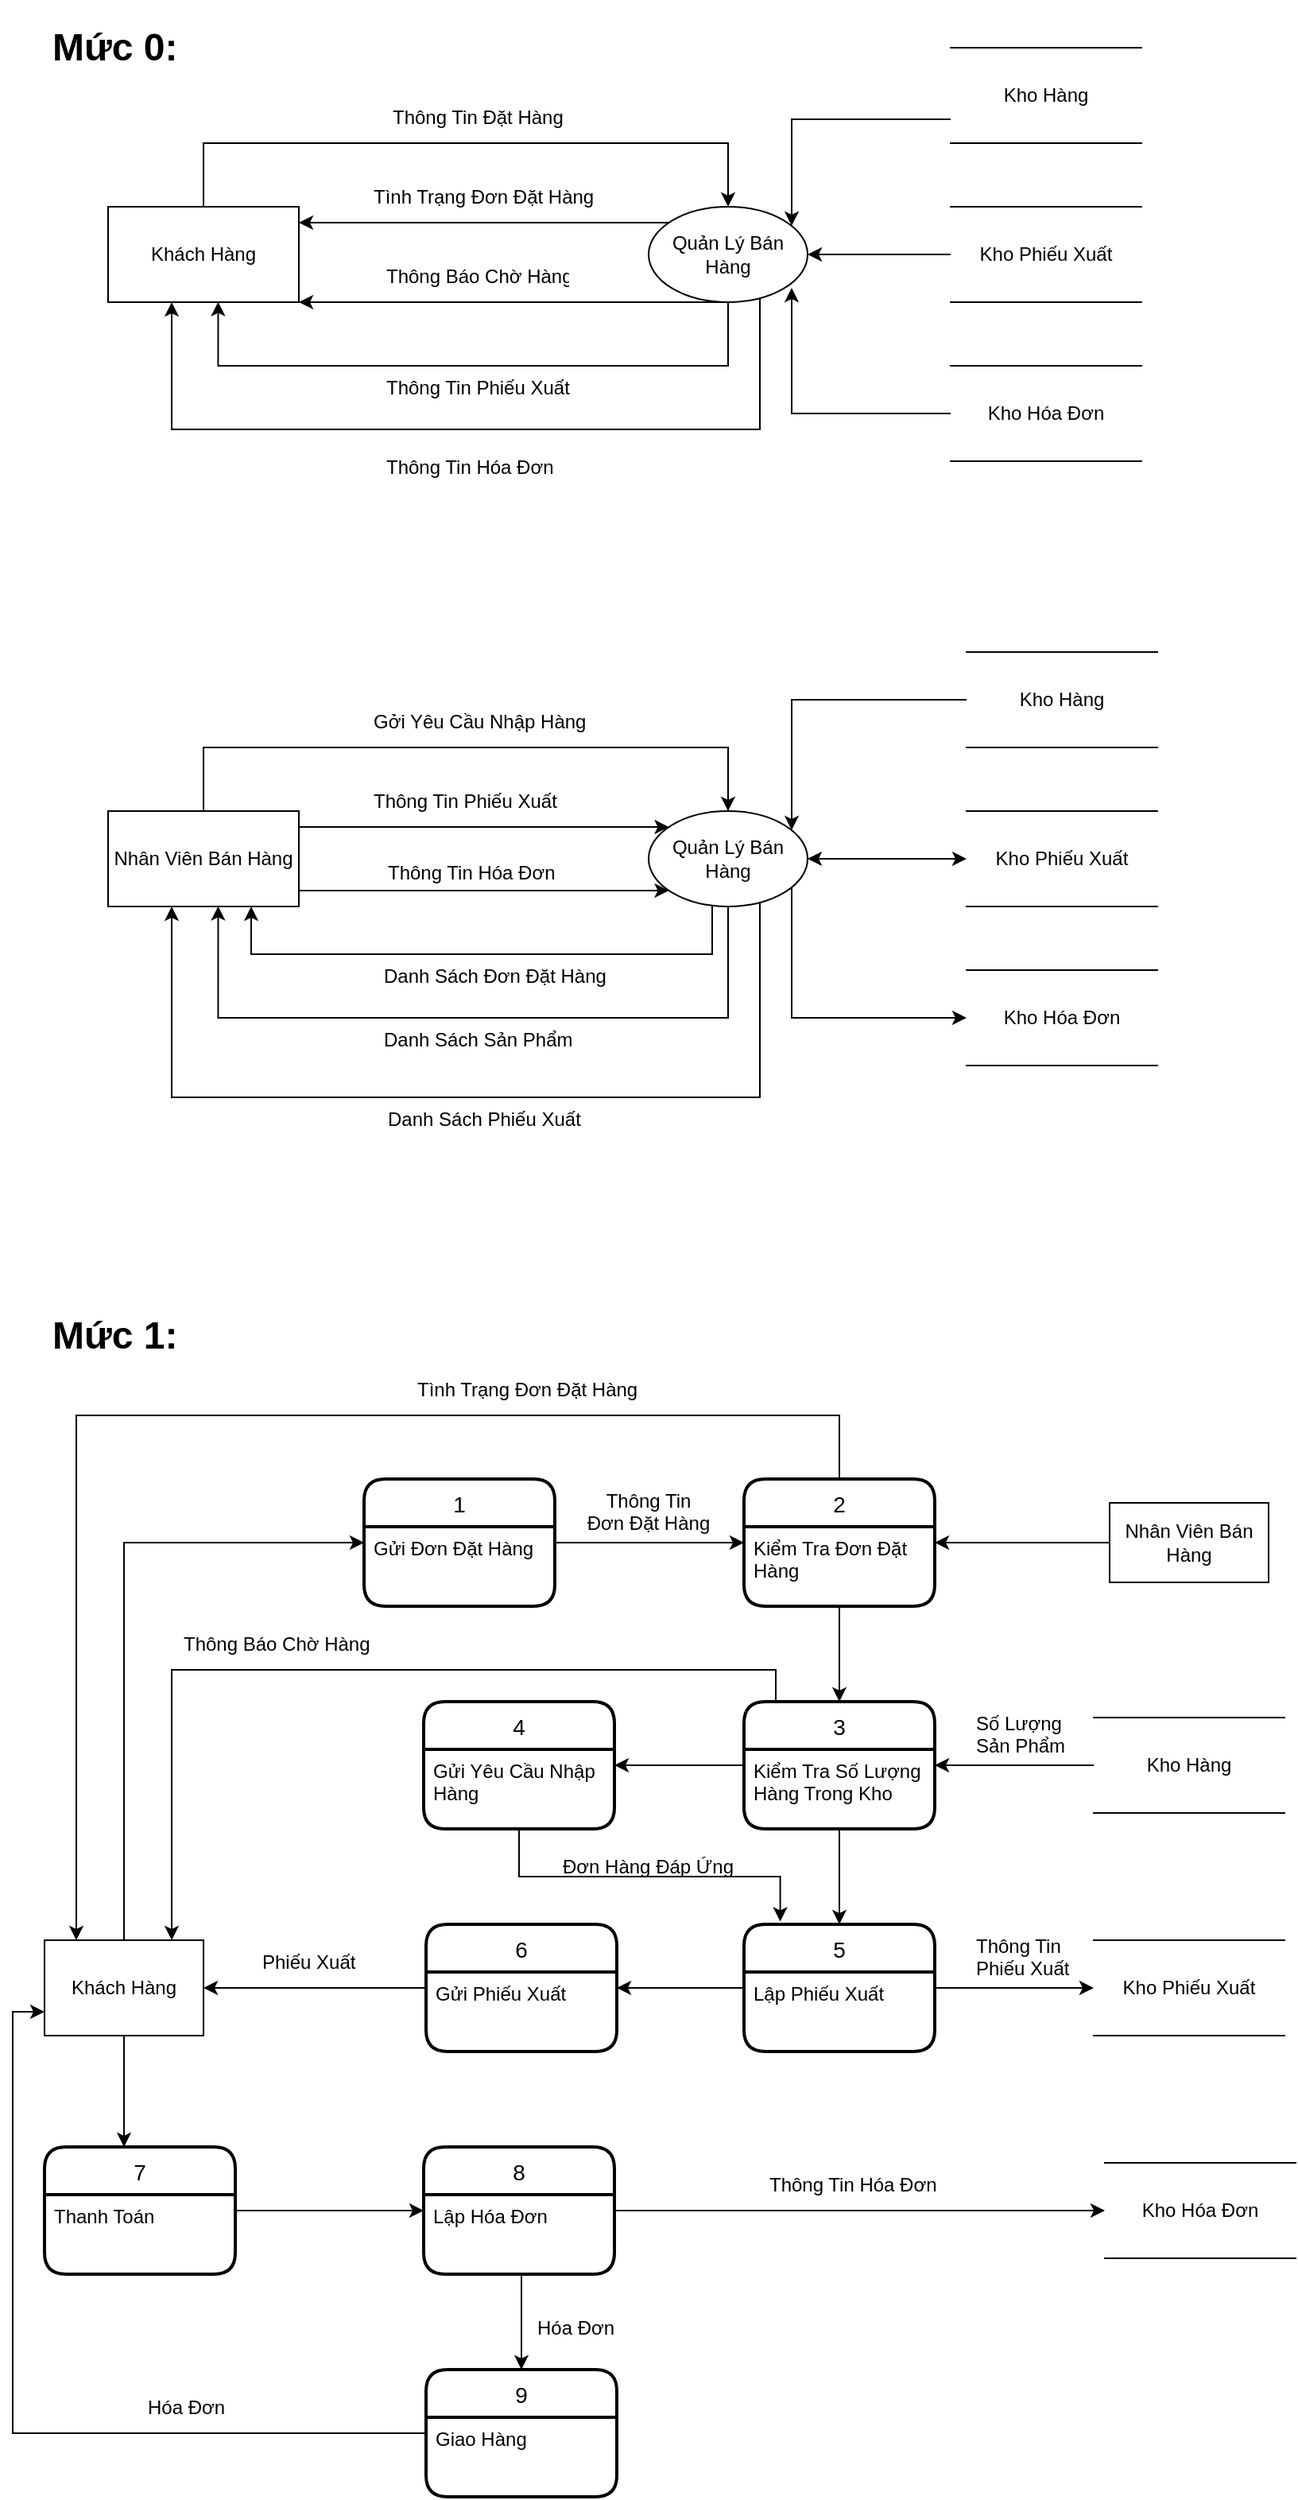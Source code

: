 <mxfile version="13.9.1" type="google"><diagram id="1GgOKJ1tP2V7kHkG7qD0" name="Page-1"><mxGraphModel dx="1038" dy="580" grid="1" gridSize="10" guides="1" tooltips="1" connect="1" arrows="1" fold="1" page="1" pageScale="1" pageWidth="827" pageHeight="1169" math="0" shadow="0"><root><mxCell id="0"/><mxCell id="1" parent="0"/><mxCell id="eS4ihFklPFVEYb8h1PZK-1" value="&lt;h1&gt;Mức 0:&lt;/h1&gt;" style="text;html=1;strokeColor=none;fillColor=none;spacing=5;spacingTop=-20;whiteSpace=wrap;overflow=hidden;rounded=0;" parent="1" vertex="1"><mxGeometry x="40" y="40" width="190" height="30" as="geometry"/></mxCell><mxCell id="eS4ihFklPFVEYb8h1PZK-12" style="edgeStyle=orthogonalEdgeStyle;rounded=0;orthogonalLoop=1;jettySize=auto;html=1;" parent="1" source="eS4ihFklPFVEYb8h1PZK-8" target="eS4ihFklPFVEYb8h1PZK-11" edge="1"><mxGeometry relative="1" as="geometry"><Array as="points"><mxPoint x="140" y="120"/><mxPoint x="470" y="120"/></Array></mxGeometry></mxCell><mxCell id="eS4ihFklPFVEYb8h1PZK-8" value="Khách Hàng" style="rounded=0;whiteSpace=wrap;html=1;" parent="1" vertex="1"><mxGeometry x="80" y="160" width="120" height="60" as="geometry"/></mxCell><mxCell id="eS4ihFklPFVEYb8h1PZK-13" style="edgeStyle=orthogonalEdgeStyle;rounded=0;orthogonalLoop=1;jettySize=auto;html=1;" parent="1" source="eS4ihFklPFVEYb8h1PZK-11" edge="1"><mxGeometry relative="1" as="geometry"><mxPoint x="200" y="170" as="targetPoint"/><Array as="points"><mxPoint x="200" y="170"/></Array></mxGeometry></mxCell><mxCell id="eS4ihFklPFVEYb8h1PZK-15" style="edgeStyle=orthogonalEdgeStyle;rounded=0;orthogonalLoop=1;jettySize=auto;html=1;entryX=0.577;entryY=0.997;entryDx=0;entryDy=0;entryPerimeter=0;" parent="1" source="eS4ihFklPFVEYb8h1PZK-11" target="eS4ihFklPFVEYb8h1PZK-8" edge="1"><mxGeometry relative="1" as="geometry"><Array as="points"><mxPoint x="470" y="260"/><mxPoint x="149" y="260"/></Array></mxGeometry></mxCell><mxCell id="eS4ihFklPFVEYb8h1PZK-16" style="edgeStyle=orthogonalEdgeStyle;rounded=0;orthogonalLoop=1;jettySize=auto;html=1;" parent="1" source="eS4ihFklPFVEYb8h1PZK-11" edge="1"><mxGeometry relative="1" as="geometry"><mxPoint x="120" y="220" as="targetPoint"/><Array as="points"><mxPoint x="490" y="300"/><mxPoint x="120" y="300"/></Array></mxGeometry></mxCell><mxCell id="eS4ihFklPFVEYb8h1PZK-11" value="Quản Lý Bán Hàng" style="ellipse;whiteSpace=wrap;html=1;align=center;" parent="1" vertex="1"><mxGeometry x="420" y="160" width="100" height="60" as="geometry"/></mxCell><mxCell id="eS4ihFklPFVEYb8h1PZK-17" value="Thông Tin Đặt Hàng" style="text;strokeColor=none;fillColor=none;spacingLeft=4;spacingRight=4;overflow=hidden;rotatable=0;points=[[0,0.5],[1,0.5]];portConstraint=eastwest;fontSize=12;" parent="1" vertex="1"><mxGeometry x="253" y="90" width="120" height="30" as="geometry"/></mxCell><mxCell id="eS4ihFklPFVEYb8h1PZK-18" value="Tình Trạng Đơn Đặt Hàng" style="text;strokeColor=none;fillColor=none;spacingLeft=4;spacingRight=4;overflow=hidden;rotatable=0;points=[[0,0.5],[1,0.5]];portConstraint=eastwest;fontSize=12;" parent="1" vertex="1"><mxGeometry x="241" y="140" width="150" height="20" as="geometry"/></mxCell><mxCell id="eS4ihFklPFVEYb8h1PZK-22" value="Thông Tin Phiếu Xuất" style="text;strokeColor=none;fillColor=none;spacingLeft=4;spacingRight=4;overflow=hidden;rotatable=0;points=[[0,0.5],[1,0.5]];portConstraint=eastwest;fontSize=12;" parent="1" vertex="1"><mxGeometry x="249" y="260" width="131" height="20" as="geometry"/></mxCell><mxCell id="eS4ihFklPFVEYb8h1PZK-23" value="Thông Tin Hóa Đơn" style="text;strokeColor=none;fillColor=none;spacingLeft=4;spacingRight=4;overflow=hidden;rotatable=0;points=[[0,0.5],[1,0.5]];portConstraint=eastwest;fontSize=12;" parent="1" vertex="1"><mxGeometry x="249" y="310" width="130" height="30" as="geometry"/></mxCell><mxCell id="eS4ihFklPFVEYb8h1PZK-19" value="Thông Báo Chờ Hàng" style="text;strokeColor=none;fillColor=none;spacingLeft=4;spacingRight=4;overflow=hidden;rotatable=0;points=[[0,0.5],[1,0.5]];portConstraint=eastwest;fontSize=12;" parent="1" vertex="1"><mxGeometry x="249" y="190" width="126" height="20" as="geometry"/></mxCell><mxCell id="eS4ihFklPFVEYb8h1PZK-24" style="edgeStyle=orthogonalEdgeStyle;rounded=0;orthogonalLoop=1;jettySize=auto;html=1;" parent="1" source="eS4ihFklPFVEYb8h1PZK-11" edge="1"><mxGeometry relative="1" as="geometry"><mxPoint x="470" y="220" as="sourcePoint"/><mxPoint x="200" y="220" as="targetPoint"/><Array as="points"><mxPoint x="204" y="220"/></Array></mxGeometry></mxCell><mxCell id="eS4ihFklPFVEYb8h1PZK-27" style="edgeStyle=orthogonalEdgeStyle;rounded=0;orthogonalLoop=1;jettySize=auto;html=1;" parent="1" source="eS4ihFklPFVEYb8h1PZK-25" target="eS4ihFklPFVEYb8h1PZK-11" edge="1"><mxGeometry relative="1" as="geometry"><Array as="points"><mxPoint x="510" y="105"/></Array></mxGeometry></mxCell><mxCell id="eS4ihFklPFVEYb8h1PZK-25" value="Kho Hàng" style="shape=partialRectangle;whiteSpace=wrap;html=1;left=0;right=0;fillColor=none;" parent="1" vertex="1"><mxGeometry x="610" y="60" width="120" height="60" as="geometry"/></mxCell><mxCell id="HGvDGP8BICLL-CMVgt2Q-6" style="edgeStyle=orthogonalEdgeStyle;rounded=0;orthogonalLoop=1;jettySize=auto;html=1;entryX=1;entryY=0.5;entryDx=0;entryDy=0;" edge="1" parent="1" source="eS4ihFklPFVEYb8h1PZK-26" target="eS4ihFklPFVEYb8h1PZK-11"><mxGeometry relative="1" as="geometry"/></mxCell><mxCell id="eS4ihFklPFVEYb8h1PZK-26" value="Kho Phiếu Xuất" style="shape=partialRectangle;whiteSpace=wrap;html=1;left=0;right=0;fillColor=none;" parent="1" vertex="1"><mxGeometry x="610" y="160" width="120" height="60" as="geometry"/></mxCell><mxCell id="eS4ihFklPFVEYb8h1PZK-43" style="edgeStyle=orthogonalEdgeStyle;rounded=0;orthogonalLoop=1;jettySize=auto;html=1;" parent="1" source="eS4ihFklPFVEYb8h1PZK-44" target="eS4ihFklPFVEYb8h1PZK-48" edge="1"><mxGeometry relative="1" as="geometry"><Array as="points"><mxPoint x="140" y="500"/><mxPoint x="470" y="500"/></Array></mxGeometry></mxCell><mxCell id="eS4ihFklPFVEYb8h1PZK-59" style="edgeStyle=orthogonalEdgeStyle;rounded=0;orthogonalLoop=1;jettySize=auto;html=1;" parent="1" source="eS4ihFklPFVEYb8h1PZK-44" target="eS4ihFklPFVEYb8h1PZK-48" edge="1"><mxGeometry relative="1" as="geometry"><Array as="points"><mxPoint x="310" y="550"/><mxPoint x="310" y="550"/></Array></mxGeometry></mxCell><mxCell id="eS4ihFklPFVEYb8h1PZK-66" style="edgeStyle=orthogonalEdgeStyle;rounded=0;orthogonalLoop=1;jettySize=auto;html=1;" parent="1" source="eS4ihFklPFVEYb8h1PZK-44" target="eS4ihFklPFVEYb8h1PZK-48" edge="1"><mxGeometry relative="1" as="geometry"><Array as="points"><mxPoint x="310" y="590"/><mxPoint x="310" y="590"/></Array></mxGeometry></mxCell><mxCell id="eS4ihFklPFVEYb8h1PZK-44" value="Nhân Viên Bán Hàng" style="rounded=0;whiteSpace=wrap;html=1;" parent="1" vertex="1"><mxGeometry x="80" y="540" width="120" height="60" as="geometry"/></mxCell><mxCell id="eS4ihFklPFVEYb8h1PZK-46" style="edgeStyle=orthogonalEdgeStyle;rounded=0;orthogonalLoop=1;jettySize=auto;html=1;entryX=0.577;entryY=0.997;entryDx=0;entryDy=0;entryPerimeter=0;" parent="1" source="eS4ihFklPFVEYb8h1PZK-48" target="eS4ihFklPFVEYb8h1PZK-44" edge="1"><mxGeometry relative="1" as="geometry"><Array as="points"><mxPoint x="470" y="670"/><mxPoint x="149" y="670"/></Array></mxGeometry></mxCell><mxCell id="eS4ihFklPFVEYb8h1PZK-47" style="edgeStyle=orthogonalEdgeStyle;rounded=0;orthogonalLoop=1;jettySize=auto;html=1;" parent="1" source="eS4ihFklPFVEYb8h1PZK-48" edge="1"><mxGeometry relative="1" as="geometry"><mxPoint x="120" y="600" as="targetPoint"/><Array as="points"><mxPoint x="490" y="720"/><mxPoint x="120" y="720"/></Array></mxGeometry></mxCell><mxCell id="eS4ihFklPFVEYb8h1PZK-69" style="edgeStyle=orthogonalEdgeStyle;rounded=0;orthogonalLoop=1;jettySize=auto;html=1;entryX=0.75;entryY=1;entryDx=0;entryDy=0;" parent="1" source="eS4ihFklPFVEYb8h1PZK-48" target="eS4ihFklPFVEYb8h1PZK-44" edge="1"><mxGeometry relative="1" as="geometry"><Array as="points"><mxPoint x="460" y="630"/><mxPoint x="170" y="630"/></Array></mxGeometry></mxCell><mxCell id="HGvDGP8BICLL-CMVgt2Q-8" style="edgeStyle=orthogonalEdgeStyle;rounded=0;orthogonalLoop=1;jettySize=auto;html=1;entryX=0;entryY=0.5;entryDx=0;entryDy=0;" edge="1" parent="1" source="eS4ihFklPFVEYb8h1PZK-48" target="eS4ihFklPFVEYb8h1PZK-64"><mxGeometry relative="1" as="geometry"><Array as="points"><mxPoint x="510" y="670"/></Array></mxGeometry></mxCell><mxCell id="eS4ihFklPFVEYb8h1PZK-48" value="Quản Lý Bán Hàng" style="ellipse;whiteSpace=wrap;html=1;align=center;" parent="1" vertex="1"><mxGeometry x="420" y="540" width="100" height="60" as="geometry"/></mxCell><mxCell id="eS4ihFklPFVEYb8h1PZK-49" value="Thông Tin Phiếu Xuất" style="text;strokeColor=none;fillColor=none;spacingLeft=4;spacingRight=4;overflow=hidden;rotatable=0;points=[[0,0.5],[1,0.5]];portConstraint=eastwest;fontSize=12;" parent="1" vertex="1"><mxGeometry x="241" y="520" width="150" height="20" as="geometry"/></mxCell><mxCell id="eS4ihFklPFVEYb8h1PZK-50" value="Danh Sách Sản Phẩm" style="text;strokeColor=none;fillColor=none;spacingLeft=4;spacingRight=4;overflow=hidden;rotatable=0;points=[[0,0.5],[1,0.5]];portConstraint=eastwest;fontSize=12;" parent="1" vertex="1"><mxGeometry x="247.5" y="670" width="131" height="20" as="geometry"/></mxCell><mxCell id="eS4ihFklPFVEYb8h1PZK-51" value="Danh Sách Phiếu Xuất" style="text;strokeColor=none;fillColor=none;spacingLeft=4;spacingRight=4;overflow=hidden;rotatable=0;points=[[0,0.5],[1,0.5]];portConstraint=eastwest;fontSize=12;" parent="1" vertex="1"><mxGeometry x="250" y="720" width="141" height="30" as="geometry"/></mxCell><mxCell id="eS4ihFklPFVEYb8h1PZK-52" value="Thông Tin Hóa Đơn" style="text;strokeColor=none;fillColor=none;spacingLeft=4;spacingRight=4;overflow=hidden;rotatable=0;points=[[0,0.5],[1,0.5]];portConstraint=eastwest;fontSize=12;" parent="1" vertex="1"><mxGeometry x="250" y="565" width="126" height="20" as="geometry"/></mxCell><mxCell id="eS4ihFklPFVEYb8h1PZK-54" style="edgeStyle=orthogonalEdgeStyle;rounded=0;orthogonalLoop=1;jettySize=auto;html=1;" parent="1" source="eS4ihFklPFVEYb8h1PZK-55" target="eS4ihFklPFVEYb8h1PZK-48" edge="1"><mxGeometry relative="1" as="geometry"><Array as="points"><mxPoint x="510" y="470"/></Array></mxGeometry></mxCell><mxCell id="eS4ihFklPFVEYb8h1PZK-55" value="Kho Hàng" style="shape=partialRectangle;whiteSpace=wrap;html=1;left=0;right=0;fillColor=none;" parent="1" vertex="1"><mxGeometry x="620" y="440" width="120" height="60" as="geometry"/></mxCell><mxCell id="eS4ihFklPFVEYb8h1PZK-57" value="Kho Phiếu Xuất" style="shape=partialRectangle;whiteSpace=wrap;html=1;left=0;right=0;fillColor=none;" parent="1" vertex="1"><mxGeometry x="620" y="540" width="120" height="60" as="geometry"/></mxCell><mxCell id="eS4ihFklPFVEYb8h1PZK-58" value="Gởi Yêu Cầu Nhập Hàng" style="text;strokeColor=none;fillColor=none;spacingLeft=4;spacingRight=4;overflow=hidden;rotatable=0;points=[[0,0.5],[1,0.5]];portConstraint=eastwest;fontSize=12;" parent="1" vertex="1"><mxGeometry x="241" y="470" width="149" height="20" as="geometry"/></mxCell><mxCell id="HGvDGP8BICLL-CMVgt2Q-9" style="edgeStyle=orthogonalEdgeStyle;rounded=0;orthogonalLoop=1;jettySize=auto;html=1;" edge="1" parent="1" source="eS4ihFklPFVEYb8h1PZK-61"><mxGeometry relative="1" as="geometry"><mxPoint x="510" y="211" as="targetPoint"/><Array as="points"><mxPoint x="510" y="290"/><mxPoint x="510" y="211"/></Array></mxGeometry></mxCell><mxCell id="eS4ihFklPFVEYb8h1PZK-61" value="Kho Hóa Đơn" style="shape=partialRectangle;whiteSpace=wrap;html=1;left=0;right=0;fillColor=none;" parent="1" vertex="1"><mxGeometry x="610" y="260" width="120" height="60" as="geometry"/></mxCell><mxCell id="eS4ihFklPFVEYb8h1PZK-64" value="Kho Hóa Đơn" style="shape=partialRectangle;whiteSpace=wrap;html=1;left=0;right=0;fillColor=none;" parent="1" vertex="1"><mxGeometry x="620" y="640" width="120" height="60" as="geometry"/></mxCell><mxCell id="eS4ihFklPFVEYb8h1PZK-68" value="" style="endArrow=classic;startArrow=classic;html=1;entryX=0;entryY=0.5;entryDx=0;entryDy=0;exitX=1;exitY=0.5;exitDx=0;exitDy=0;" parent="1" source="eS4ihFklPFVEYb8h1PZK-48" target="eS4ihFklPFVEYb8h1PZK-57" edge="1"><mxGeometry width="50" height="50" relative="1" as="geometry"><mxPoint x="540" y="670" as="sourcePoint"/><mxPoint x="590" y="620" as="targetPoint"/></mxGeometry></mxCell><mxCell id="eS4ihFklPFVEYb8h1PZK-70" value="Danh Sách Đơn Đặt Hàng" style="text;strokeColor=none;fillColor=none;spacingLeft=4;spacingRight=4;overflow=hidden;rotatable=0;points=[[0,0.5],[1,0.5]];portConstraint=eastwest;fontSize=12;" parent="1" vertex="1"><mxGeometry x="247.5" y="630" width="151" height="20" as="geometry"/></mxCell><mxCell id="eS4ihFklPFVEYb8h1PZK-72" value="&lt;h1&gt;Mức 1:&lt;/h1&gt;" style="text;html=1;strokeColor=none;fillColor=none;spacing=5;spacingTop=-20;whiteSpace=wrap;overflow=hidden;rounded=0;" parent="1" vertex="1"><mxGeometry x="40" y="850" width="190" height="30" as="geometry"/></mxCell><mxCell id="gzQx0WWylja2d8EZAdTd-15" style="edgeStyle=orthogonalEdgeStyle;rounded=0;orthogonalLoop=1;jettySize=auto;html=1;entryX=0;entryY=0.5;entryDx=0;entryDy=0;" parent="1" source="eS4ihFklPFVEYb8h1PZK-73" target="eS4ihFklPFVEYb8h1PZK-74" edge="1"><mxGeometry relative="1" as="geometry"><Array as="points"><mxPoint x="90" y="1000"/></Array></mxGeometry></mxCell><mxCell id="gzQx0WWylja2d8EZAdTd-24" style="edgeStyle=orthogonalEdgeStyle;rounded=0;orthogonalLoop=1;jettySize=auto;html=1;" parent="1" source="eS4ihFklPFVEYb8h1PZK-73" target="gzQx0WWylja2d8EZAdTd-5" edge="1"><mxGeometry relative="1" as="geometry"><Array as="points"><mxPoint x="90" y="1360"/><mxPoint x="90" y="1360"/></Array></mxGeometry></mxCell><mxCell id="eS4ihFklPFVEYb8h1PZK-73" value="Khách Hàng" style="whiteSpace=wrap;html=1;align=center;" parent="1" vertex="1"><mxGeometry x="40" y="1250" width="100" height="60" as="geometry"/></mxCell><mxCell id="eS4ihFklPFVEYb8h1PZK-74" value="1" style="swimlane;childLayout=stackLayout;horizontal=1;startSize=30;horizontalStack=0;rounded=1;fontSize=14;fontStyle=0;strokeWidth=2;resizeParent=0;resizeLast=1;shadow=0;dashed=0;align=center;" parent="1" vertex="1"><mxGeometry x="241" y="960" width="120" height="80" as="geometry"><mxRectangle x="280" y="960" width="40" height="30" as="alternateBounds"/></mxGeometry></mxCell><mxCell id="eS4ihFklPFVEYb8h1PZK-75" value="Gửi Đơn Đặt Hàng" style="align=left;strokeColor=none;fillColor=none;spacingLeft=4;fontSize=12;verticalAlign=top;resizable=0;rotatable=0;part=1;" parent="eS4ihFklPFVEYb8h1PZK-74" vertex="1"><mxGeometry y="30" width="120" height="50" as="geometry"/></mxCell><mxCell id="gzQx0WWylja2d8EZAdTd-34" style="edgeStyle=orthogonalEdgeStyle;rounded=0;orthogonalLoop=1;jettySize=auto;html=1;" parent="1" source="eS4ihFklPFVEYb8h1PZK-76" edge="1"><mxGeometry relative="1" as="geometry"><mxPoint x="60" y="1250" as="targetPoint"/><Array as="points"><mxPoint x="540" y="920"/><mxPoint x="60" y="920"/><mxPoint x="60" y="1250"/></Array></mxGeometry></mxCell><mxCell id="eS4ihFklPFVEYb8h1PZK-76" value="2" style="swimlane;childLayout=stackLayout;horizontal=1;startSize=30;horizontalStack=0;rounded=1;fontSize=14;fontStyle=0;strokeWidth=2;resizeParent=0;resizeLast=1;shadow=0;dashed=0;align=center;" parent="1" vertex="1"><mxGeometry x="480" y="960" width="120" height="80" as="geometry"><mxRectangle x="480" y="960" width="40" height="30" as="alternateBounds"/></mxGeometry></mxCell><mxCell id="eS4ihFklPFVEYb8h1PZK-77" value="Kiểm Tra Đơn Đặt &#10;Hàng" style="align=left;strokeColor=none;fillColor=none;spacingLeft=4;fontSize=12;verticalAlign=top;resizable=0;rotatable=0;part=1;" parent="eS4ihFklPFVEYb8h1PZK-76" vertex="1"><mxGeometry y="30" width="120" height="50" as="geometry"/></mxCell><mxCell id="HGvDGP8BICLL-CMVgt2Q-12" style="edgeStyle=orthogonalEdgeStyle;rounded=0;orthogonalLoop=1;jettySize=auto;html=1;" edge="1" parent="1" source="eS4ihFklPFVEYb8h1PZK-80"><mxGeometry relative="1" as="geometry"><mxPoint x="600" y="1000" as="targetPoint"/><Array as="points"><mxPoint x="600" y="1000"/></Array></mxGeometry></mxCell><mxCell id="eS4ihFklPFVEYb8h1PZK-80" value="Nhân Viên Bán Hàng" style="whiteSpace=wrap;html=1;align=center;" parent="1" vertex="1"><mxGeometry x="710" y="975" width="100" height="50" as="geometry"/></mxCell><mxCell id="gzQx0WWylja2d8EZAdTd-44" style="edgeStyle=orthogonalEdgeStyle;rounded=0;orthogonalLoop=1;jettySize=auto;html=1;" parent="1" source="eS4ihFklPFVEYb8h1PZK-81" edge="1"><mxGeometry relative="1" as="geometry"><mxPoint x="120" y="1250" as="targetPoint"/><Array as="points"><mxPoint x="500" y="1080"/><mxPoint x="120" y="1080"/></Array></mxGeometry></mxCell><mxCell id="eS4ihFklPFVEYb8h1PZK-81" value="3" style="swimlane;childLayout=stackLayout;horizontal=1;startSize=30;horizontalStack=0;rounded=1;fontSize=14;fontStyle=0;strokeWidth=2;resizeParent=0;resizeLast=1;shadow=0;dashed=0;align=center;" parent="1" vertex="1"><mxGeometry x="480" y="1100" width="120" height="80" as="geometry"><mxRectangle x="280" y="960" width="40" height="30" as="alternateBounds"/></mxGeometry></mxCell><mxCell id="eS4ihFklPFVEYb8h1PZK-82" value="Kiểm Tra Số Lượng&#10;Hàng Trong Kho" style="align=left;strokeColor=none;fillColor=none;spacingLeft=4;fontSize=12;verticalAlign=top;resizable=0;rotatable=0;part=1;" parent="eS4ihFklPFVEYb8h1PZK-81" vertex="1"><mxGeometry y="30" width="120" height="50" as="geometry"/></mxCell><mxCell id="gzQx0WWylja2d8EZAdTd-32" style="edgeStyle=orthogonalEdgeStyle;rounded=0;orthogonalLoop=1;jettySize=auto;html=1;" parent="1" source="eS4ihFklPFVEYb8h1PZK-83" target="eS4ihFklPFVEYb8h1PZK-82" edge="1"><mxGeometry relative="1" as="geometry"><Array as="points"><mxPoint x="620" y="1140"/><mxPoint x="620" y="1140"/></Array></mxGeometry></mxCell><mxCell id="eS4ihFklPFVEYb8h1PZK-83" value="Kho Hàng" style="shape=partialRectangle;whiteSpace=wrap;html=1;left=0;right=0;fillColor=none;" parent="1" vertex="1"><mxGeometry x="700" y="1110" width="120" height="60" as="geometry"/></mxCell><mxCell id="eS4ihFklPFVEYb8h1PZK-84" value="5" style="swimlane;childLayout=stackLayout;horizontal=1;startSize=30;horizontalStack=0;rounded=1;fontSize=14;fontStyle=0;strokeWidth=2;resizeParent=0;resizeLast=1;shadow=0;dashed=0;align=center;" parent="1" vertex="1"><mxGeometry x="480" y="1240" width="120" height="80" as="geometry"><mxRectangle x="280" y="960" width="40" height="30" as="alternateBounds"/></mxGeometry></mxCell><mxCell id="eS4ihFklPFVEYb8h1PZK-85" value="Lập Phiếu Xuất" style="align=left;strokeColor=none;fillColor=none;spacingLeft=4;fontSize=12;verticalAlign=top;resizable=0;rotatable=0;part=1;" parent="eS4ihFklPFVEYb8h1PZK-84" vertex="1"><mxGeometry y="30" width="120" height="50" as="geometry"/></mxCell><mxCell id="gzQx0WWylja2d8EZAdTd-1" value="4" style="swimlane;childLayout=stackLayout;horizontal=1;startSize=30;horizontalStack=0;rounded=1;fontSize=14;fontStyle=0;strokeWidth=2;resizeParent=0;resizeLast=1;shadow=0;dashed=0;align=center;" parent="1" vertex="1"><mxGeometry x="278.5" y="1100" width="120" height="80" as="geometry"><mxRectangle x="280" y="960" width="40" height="30" as="alternateBounds"/></mxGeometry></mxCell><mxCell id="gzQx0WWylja2d8EZAdTd-2" value="Gửi Yêu Cầu Nhập &#10;Hàng" style="align=left;strokeColor=none;fillColor=none;spacingLeft=4;fontSize=12;verticalAlign=top;resizable=0;rotatable=0;part=1;" parent="gzQx0WWylja2d8EZAdTd-1" vertex="1"><mxGeometry y="30" width="120" height="50" as="geometry"/></mxCell><mxCell id="gzQx0WWylja2d8EZAdTd-3" value="Kho Phiếu Xuất" style="shape=partialRectangle;whiteSpace=wrap;html=1;left=0;right=0;fillColor=none;" parent="1" vertex="1"><mxGeometry x="700" y="1250" width="120" height="60" as="geometry"/></mxCell><mxCell id="gzQx0WWylja2d8EZAdTd-5" value="7" style="swimlane;childLayout=stackLayout;horizontal=1;startSize=30;horizontalStack=0;rounded=1;fontSize=14;fontStyle=0;strokeWidth=2;resizeParent=0;resizeLast=1;shadow=0;dashed=0;align=center;" parent="1" vertex="1"><mxGeometry x="40" y="1380" width="120" height="80" as="geometry"><mxRectangle x="280" y="960" width="40" height="30" as="alternateBounds"/></mxGeometry></mxCell><mxCell id="gzQx0WWylja2d8EZAdTd-6" value="Thanh Toán" style="align=left;strokeColor=none;fillColor=none;spacingLeft=4;fontSize=12;verticalAlign=top;resizable=0;rotatable=0;part=1;" parent="gzQx0WWylja2d8EZAdTd-5" vertex="1"><mxGeometry y="30" width="120" height="50" as="geometry"/></mxCell><mxCell id="gzQx0WWylja2d8EZAdTd-7" value="8" style="swimlane;childLayout=stackLayout;horizontal=1;startSize=30;horizontalStack=0;rounded=1;fontSize=14;fontStyle=0;strokeWidth=2;resizeParent=0;resizeLast=1;shadow=0;dashed=0;align=center;" parent="1" vertex="1"><mxGeometry x="278.5" y="1380" width="120" height="80" as="geometry"><mxRectangle x="280" y="960" width="40" height="30" as="alternateBounds"/></mxGeometry></mxCell><mxCell id="gzQx0WWylja2d8EZAdTd-8" value="Lập Hóa Đơn" style="align=left;strokeColor=none;fillColor=none;spacingLeft=4;fontSize=12;verticalAlign=top;resizable=0;rotatable=0;part=1;" parent="gzQx0WWylja2d8EZAdTd-7" vertex="1"><mxGeometry y="30" width="120" height="50" as="geometry"/></mxCell><mxCell id="gzQx0WWylja2d8EZAdTd-9" value="9" style="swimlane;childLayout=stackLayout;horizontal=1;startSize=30;horizontalStack=0;rounded=1;fontSize=14;fontStyle=0;strokeWidth=2;resizeParent=0;resizeLast=1;shadow=0;dashed=0;align=center;" parent="1" vertex="1"><mxGeometry x="280" y="1520" width="120" height="80" as="geometry"><mxRectangle x="280" y="960" width="40" height="30" as="alternateBounds"/></mxGeometry></mxCell><mxCell id="gzQx0WWylja2d8EZAdTd-10" value="Giao Hàng" style="align=left;strokeColor=none;fillColor=none;spacingLeft=4;fontSize=12;verticalAlign=top;resizable=0;rotatable=0;part=1;" parent="gzQx0WWylja2d8EZAdTd-9" vertex="1"><mxGeometry y="30" width="120" height="50" as="geometry"/></mxCell><mxCell id="gzQx0WWylja2d8EZAdTd-12" value="6" style="swimlane;childLayout=stackLayout;horizontal=1;startSize=30;horizontalStack=0;rounded=1;fontSize=14;fontStyle=0;strokeWidth=2;resizeParent=0;resizeLast=1;shadow=0;dashed=0;align=center;" parent="1" vertex="1"><mxGeometry x="280" y="1240" width="120" height="80" as="geometry"><mxRectangle x="280" y="960" width="40" height="30" as="alternateBounds"/></mxGeometry></mxCell><mxCell id="gzQx0WWylja2d8EZAdTd-13" value="Gửi Phiếu Xuất" style="align=left;strokeColor=none;fillColor=none;spacingLeft=4;fontSize=12;verticalAlign=top;resizable=0;rotatable=0;part=1;" parent="gzQx0WWylja2d8EZAdTd-12" vertex="1"><mxGeometry y="30" width="120" height="50" as="geometry"/></mxCell><mxCell id="gzQx0WWylja2d8EZAdTd-14" value="Kho Hóa Đơn" style="shape=partialRectangle;whiteSpace=wrap;html=1;left=0;right=0;fillColor=none;" parent="1" vertex="1"><mxGeometry x="707" y="1390" width="120" height="60" as="geometry"/></mxCell><mxCell id="gzQx0WWylja2d8EZAdTd-16" style="edgeStyle=orthogonalEdgeStyle;rounded=0;orthogonalLoop=1;jettySize=auto;html=1;" parent="1" source="eS4ihFklPFVEYb8h1PZK-75" edge="1"><mxGeometry relative="1" as="geometry"><mxPoint x="480" y="1000" as="targetPoint"/><Array as="points"><mxPoint x="480" y="1000"/></Array></mxGeometry></mxCell><mxCell id="gzQx0WWylja2d8EZAdTd-18" style="edgeStyle=orthogonalEdgeStyle;rounded=0;orthogonalLoop=1;jettySize=auto;html=1;entryX=0.5;entryY=0;entryDx=0;entryDy=0;" parent="1" source="eS4ihFklPFVEYb8h1PZK-77" target="eS4ihFklPFVEYb8h1PZK-81" edge="1"><mxGeometry relative="1" as="geometry"/></mxCell><mxCell id="gzQx0WWylja2d8EZAdTd-19" style="edgeStyle=orthogonalEdgeStyle;rounded=0;orthogonalLoop=1;jettySize=auto;html=1;" parent="1" source="eS4ihFklPFVEYb8h1PZK-82" target="gzQx0WWylja2d8EZAdTd-2" edge="1"><mxGeometry relative="1" as="geometry"><Array as="points"><mxPoint x="440" y="1140"/><mxPoint x="440" y="1140"/></Array></mxGeometry></mxCell><mxCell id="gzQx0WWylja2d8EZAdTd-20" style="edgeStyle=orthogonalEdgeStyle;rounded=0;orthogonalLoop=1;jettySize=auto;html=1;" parent="1" source="eS4ihFklPFVEYb8h1PZK-82" target="eS4ihFklPFVEYb8h1PZK-84" edge="1"><mxGeometry relative="1" as="geometry"/></mxCell><mxCell id="gzQx0WWylja2d8EZAdTd-22" style="edgeStyle=orthogonalEdgeStyle;rounded=0;orthogonalLoop=1;jettySize=auto;html=1;" parent="1" source="eS4ihFklPFVEYb8h1PZK-85" target="gzQx0WWylja2d8EZAdTd-13" edge="1"><mxGeometry relative="1" as="geometry"><Array as="points"><mxPoint x="440" y="1280"/><mxPoint x="440" y="1280"/></Array></mxGeometry></mxCell><mxCell id="gzQx0WWylja2d8EZAdTd-26" style="edgeStyle=orthogonalEdgeStyle;rounded=0;orthogonalLoop=1;jettySize=auto;html=1;" parent="1" source="gzQx0WWylja2d8EZAdTd-6" target="gzQx0WWylja2d8EZAdTd-8" edge="1"><mxGeometry relative="1" as="geometry"><Array as="points"><mxPoint x="220" y="1420"/><mxPoint x="220" y="1420"/></Array></mxGeometry></mxCell><mxCell id="gzQx0WWylja2d8EZAdTd-30" style="edgeStyle=orthogonalEdgeStyle;rounded=0;orthogonalLoop=1;jettySize=auto;html=1;entryX=0.5;entryY=0;entryDx=0;entryDy=0;" parent="1" source="gzQx0WWylja2d8EZAdTd-8" target="gzQx0WWylja2d8EZAdTd-9" edge="1"><mxGeometry relative="1" as="geometry"><Array as="points"><mxPoint x="340" y="1480"/><mxPoint x="340" y="1480"/></Array></mxGeometry></mxCell><mxCell id="gzQx0WWylja2d8EZAdTd-31" style="edgeStyle=orthogonalEdgeStyle;rounded=0;orthogonalLoop=1;jettySize=auto;html=1;" parent="1" source="gzQx0WWylja2d8EZAdTd-8" target="gzQx0WWylja2d8EZAdTd-14" edge="1"><mxGeometry relative="1" as="geometry"><Array as="points"><mxPoint x="540" y="1420"/><mxPoint x="540" y="1420"/></Array></mxGeometry></mxCell><mxCell id="gzQx0WWylja2d8EZAdTd-36" value="Tình Trạng Đơn Đặt Hàng" style="text;strokeColor=none;fillColor=none;spacingLeft=4;spacingRight=4;overflow=hidden;rotatable=0;points=[[0,0.5],[1,0.5]];portConstraint=eastwest;fontSize=12;" parent="1" vertex="1"><mxGeometry x="268.5" y="890" width="151.5" height="30" as="geometry"/></mxCell><mxCell id="gzQx0WWylja2d8EZAdTd-37" value="Thông Tin &#10;Đơn Đặt Hàng" style="text;strokeColor=none;fillColor=none;spacingLeft=4;spacingRight=4;overflow=hidden;rotatable=0;points=[[0,0.5],[1,0.5]];portConstraint=eastwest;fontSize=12;align=center;" parent="1" vertex="1"><mxGeometry x="375" y="960" width="90" height="40" as="geometry"/></mxCell><mxCell id="gzQx0WWylja2d8EZAdTd-38" style="edgeStyle=orthogonalEdgeStyle;rounded=0;orthogonalLoop=1;jettySize=auto;html=1;" parent="1" source="gzQx0WWylja2d8EZAdTd-13" edge="1"><mxGeometry relative="1" as="geometry"><mxPoint x="140" y="1280" as="targetPoint"/><Array as="points"><mxPoint x="140" y="1280"/></Array></mxGeometry></mxCell><mxCell id="gzQx0WWylja2d8EZAdTd-45" value="Thông Báo Chờ Hàng" style="text;strokeColor=none;fillColor=none;spacingLeft=4;spacingRight=4;overflow=hidden;rotatable=0;points=[[0,0.5],[1,0.5]];portConstraint=eastwest;fontSize=12;" parent="1" vertex="1"><mxGeometry x="121.5" y="1050" width="131.5" height="30" as="geometry"/></mxCell><mxCell id="gzQx0WWylja2d8EZAdTd-46" style="edgeStyle=orthogonalEdgeStyle;rounded=0;orthogonalLoop=1;jettySize=auto;html=1;entryX=0.19;entryY=-0.022;entryDx=0;entryDy=0;entryPerimeter=0;" parent="1" source="gzQx0WWylja2d8EZAdTd-2" target="eS4ihFklPFVEYb8h1PZK-84" edge="1"><mxGeometry relative="1" as="geometry"><Array as="points"><mxPoint x="339" y="1210"/><mxPoint x="503" y="1210"/></Array></mxGeometry></mxCell><mxCell id="gzQx0WWylja2d8EZAdTd-47" value="Đơn Hàng Đáp Ứng" style="text;strokeColor=none;fillColor=none;spacingLeft=4;spacingRight=4;overflow=hidden;rotatable=0;points=[[0,0.5],[1,0.5]];portConstraint=eastwest;fontSize=12;" parent="1" vertex="1"><mxGeometry x="360" y="1190" width="120" height="30" as="geometry"/></mxCell><mxCell id="gzQx0WWylja2d8EZAdTd-48" value="Phiếu Xuất" style="text;strokeColor=none;fillColor=none;spacingLeft=4;spacingRight=4;overflow=hidden;rotatable=0;points=[[0,0.5],[1,0.5]];portConstraint=eastwest;fontSize=12;" parent="1" vertex="1"><mxGeometry x="171" y="1250" width="70" height="30" as="geometry"/></mxCell><mxCell id="gzQx0WWylja2d8EZAdTd-49" style="edgeStyle=orthogonalEdgeStyle;rounded=0;orthogonalLoop=1;jettySize=auto;html=1;" parent="1" source="eS4ihFklPFVEYb8h1PZK-85" target="gzQx0WWylja2d8EZAdTd-3" edge="1"><mxGeometry relative="1" as="geometry"><Array as="points"><mxPoint x="620" y="1280"/><mxPoint x="620" y="1280"/></Array></mxGeometry></mxCell><mxCell id="gzQx0WWylja2d8EZAdTd-50" value="Thông Tin&#10;Phiếu Xuất" style="text;strokeColor=none;fillColor=none;spacingLeft=4;spacingRight=4;overflow=hidden;rotatable=0;points=[[0,0.5],[1,0.5]];portConstraint=eastwest;fontSize=12;" parent="1" vertex="1"><mxGeometry x="620" y="1240" width="70" height="30" as="geometry"/></mxCell><mxCell id="gzQx0WWylja2d8EZAdTd-55" style="edgeStyle=orthogonalEdgeStyle;rounded=0;orthogonalLoop=1;jettySize=auto;html=1;entryX=0;entryY=0.75;entryDx=0;entryDy=0;" parent="1" source="gzQx0WWylja2d8EZAdTd-10" target="eS4ihFklPFVEYb8h1PZK-73" edge="1"><mxGeometry relative="1" as="geometry"><Array as="points"><mxPoint x="20" y="1560"/><mxPoint x="20" y="1295"/></Array></mxGeometry></mxCell><mxCell id="gzQx0WWylja2d8EZAdTd-56" value="Hóa Đơn" style="text;strokeColor=none;fillColor=none;spacingLeft=4;spacingRight=4;overflow=hidden;rotatable=0;points=[[0,0.5],[1,0.5]];portConstraint=eastwest;fontSize=12;" parent="1" vertex="1"><mxGeometry x="99" y="1530" width="70" height="30" as="geometry"/></mxCell><mxCell id="gzQx0WWylja2d8EZAdTd-57" value="Thông Tin Hóa Đơn" style="text;strokeColor=none;fillColor=none;spacingLeft=4;spacingRight=4;overflow=hidden;rotatable=0;points=[[0,0.5],[1,0.5]];portConstraint=eastwest;fontSize=12;" parent="1" vertex="1"><mxGeometry x="490" y="1390" width="120" height="30" as="geometry"/></mxCell><mxCell id="gzQx0WWylja2d8EZAdTd-58" value="Số Lượng &#10;Sản Phẩm" style="text;strokeColor=none;fillColor=none;spacingLeft=4;spacingRight=4;overflow=hidden;rotatable=0;points=[[0,0.5],[1,0.5]];portConstraint=eastwest;fontSize=12;" parent="1" vertex="1"><mxGeometry x="620" y="1100" width="70" height="30" as="geometry"/></mxCell><mxCell id="HGvDGP8BICLL-CMVgt2Q-13" value="Hóa Đơn" style="text;strokeColor=none;fillColor=none;spacingLeft=4;spacingRight=4;overflow=hidden;rotatable=0;points=[[0,0.5],[1,0.5]];portConstraint=eastwest;fontSize=12;" vertex="1" parent="1"><mxGeometry x="344" y="1480" width="70" height="30" as="geometry"/></mxCell></root></mxGraphModel></diagram></mxfile>
